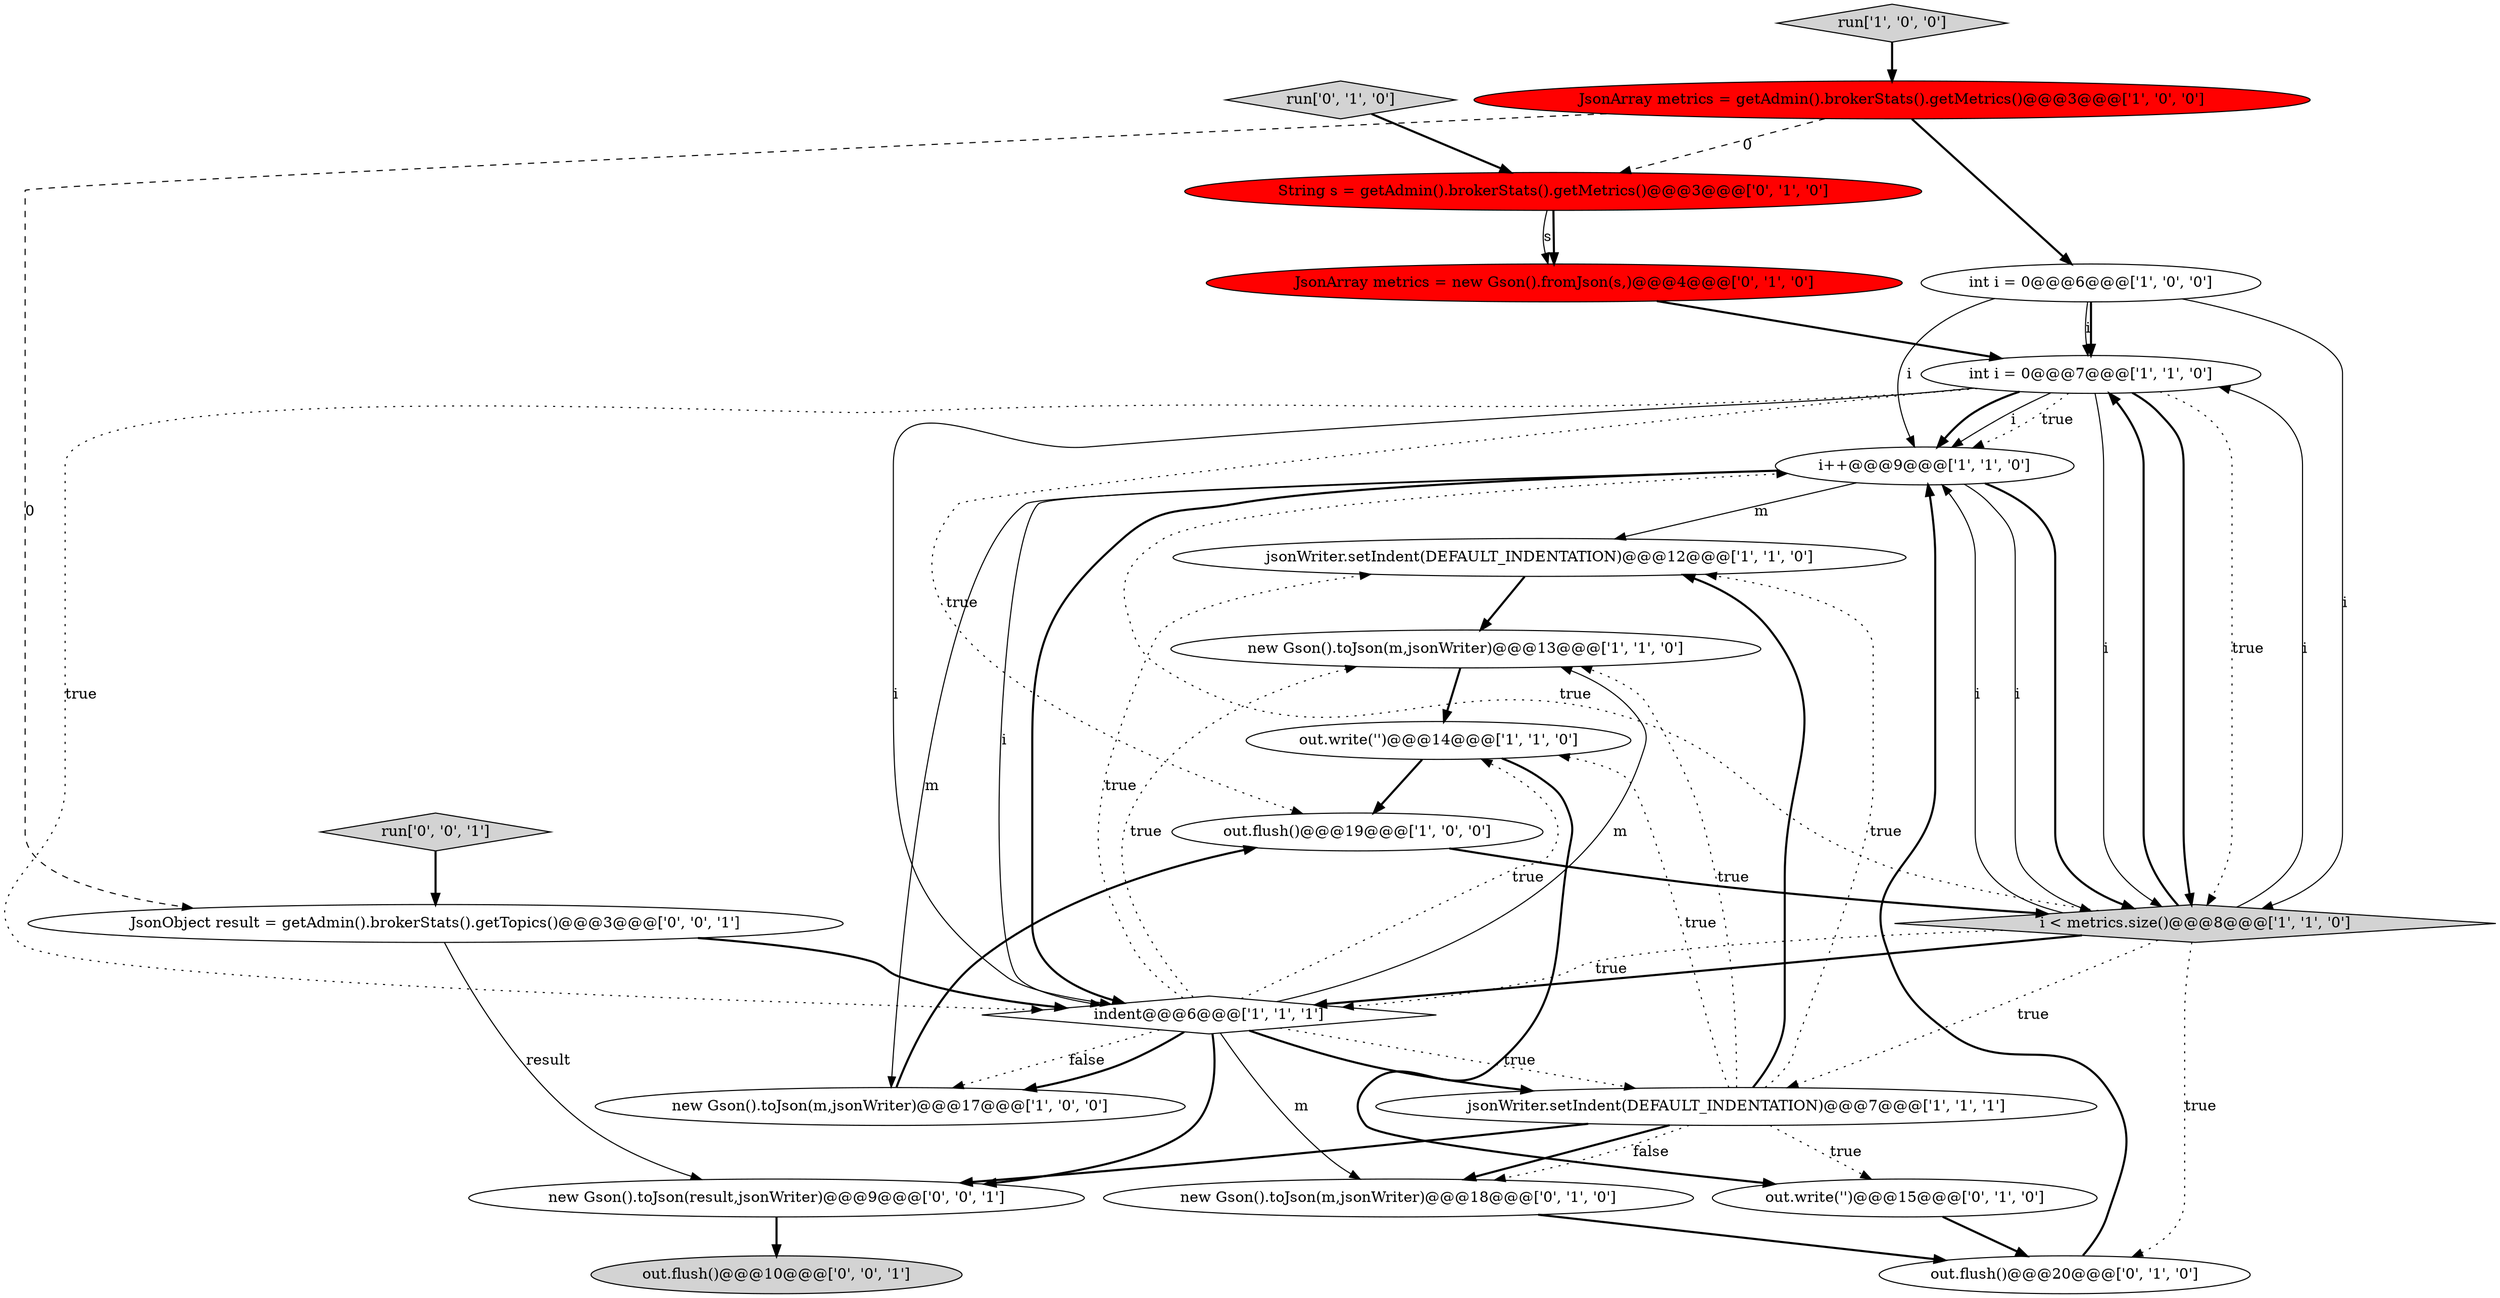 digraph {
5 [style = filled, label = "run['1', '0', '0']", fillcolor = lightgray, shape = diamond image = "AAA0AAABBB1BBB"];
4 [style = filled, label = "out.write('')@@@14@@@['1', '1', '0']", fillcolor = white, shape = ellipse image = "AAA0AAABBB1BBB"];
6 [style = filled, label = "jsonWriter.setIndent(DEFAULT_INDENTATION)@@@12@@@['1', '1', '0']", fillcolor = white, shape = ellipse image = "AAA0AAABBB1BBB"];
2 [style = filled, label = "i++@@@9@@@['1', '1', '0']", fillcolor = white, shape = ellipse image = "AAA0AAABBB1BBB"];
1 [style = filled, label = "jsonWriter.setIndent(DEFAULT_INDENTATION)@@@7@@@['1', '1', '1']", fillcolor = white, shape = ellipse image = "AAA0AAABBB1BBB"];
8 [style = filled, label = "indent@@@6@@@['1', '1', '1']", fillcolor = white, shape = diamond image = "AAA0AAABBB1BBB"];
17 [style = filled, label = "String s = getAdmin().brokerStats().getMetrics()@@@3@@@['0', '1', '0']", fillcolor = red, shape = ellipse image = "AAA1AAABBB2BBB"];
16 [style = filled, label = "out.flush()@@@20@@@['0', '1', '0']", fillcolor = white, shape = ellipse image = "AAA0AAABBB2BBB"];
13 [style = filled, label = "JsonArray metrics = new Gson().fromJson(s,)@@@4@@@['0', '1', '0']", fillcolor = red, shape = ellipse image = "AAA1AAABBB2BBB"];
22 [style = filled, label = "run['0', '0', '1']", fillcolor = lightgray, shape = diamond image = "AAA0AAABBB3BBB"];
19 [style = filled, label = "JsonObject result = getAdmin().brokerStats().getTopics()@@@3@@@['0', '0', '1']", fillcolor = white, shape = ellipse image = "AAA0AAABBB3BBB"];
3 [style = filled, label = "new Gson().toJson(m,jsonWriter)@@@13@@@['1', '1', '0']", fillcolor = white, shape = ellipse image = "AAA0AAABBB1BBB"];
10 [style = filled, label = "int i = 0@@@6@@@['1', '0', '0']", fillcolor = white, shape = ellipse image = "AAA0AAABBB1BBB"];
18 [style = filled, label = "out.write('')@@@15@@@['0', '1', '0']", fillcolor = white, shape = ellipse image = "AAA0AAABBB2BBB"];
11 [style = filled, label = "i < metrics.size()@@@8@@@['1', '1', '0']", fillcolor = lightgray, shape = diamond image = "AAA0AAABBB1BBB"];
20 [style = filled, label = "new Gson().toJson(result,jsonWriter)@@@9@@@['0', '0', '1']", fillcolor = white, shape = ellipse image = "AAA0AAABBB3BBB"];
15 [style = filled, label = "new Gson().toJson(m,jsonWriter)@@@18@@@['0', '1', '0']", fillcolor = white, shape = ellipse image = "AAA0AAABBB2BBB"];
0 [style = filled, label = "int i = 0@@@7@@@['1', '1', '0']", fillcolor = white, shape = ellipse image = "AAA0AAABBB1BBB"];
9 [style = filled, label = "out.flush()@@@19@@@['1', '0', '0']", fillcolor = white, shape = ellipse image = "AAA0AAABBB1BBB"];
21 [style = filled, label = "out.flush()@@@10@@@['0', '0', '1']", fillcolor = lightgray, shape = ellipse image = "AAA0AAABBB3BBB"];
7 [style = filled, label = "new Gson().toJson(m,jsonWriter)@@@17@@@['1', '0', '0']", fillcolor = white, shape = ellipse image = "AAA0AAABBB1BBB"];
14 [style = filled, label = "run['0', '1', '0']", fillcolor = lightgray, shape = diamond image = "AAA0AAABBB2BBB"];
12 [style = filled, label = "JsonArray metrics = getAdmin().brokerStats().getMetrics()@@@3@@@['1', '0', '0']", fillcolor = red, shape = ellipse image = "AAA1AAABBB1BBB"];
8->7 [style = dotted, label="false"];
4->9 [style = bold, label=""];
6->3 [style = bold, label=""];
8->15 [style = solid, label="m"];
9->11 [style = bold, label=""];
22->19 [style = bold, label=""];
11->1 [style = dotted, label="true"];
1->15 [style = bold, label=""];
0->2 [style = bold, label=""];
10->2 [style = solid, label="i"];
10->0 [style = solid, label="i"];
1->20 [style = bold, label=""];
0->11 [style = bold, label=""];
12->17 [style = dashed, label="0"];
14->17 [style = bold, label=""];
4->18 [style = bold, label=""];
2->7 [style = solid, label="m"];
1->4 [style = dotted, label="true"];
16->2 [style = bold, label=""];
1->15 [style = dotted, label="false"];
15->16 [style = bold, label=""];
3->4 [style = bold, label=""];
8->4 [style = dotted, label="true"];
8->3 [style = dotted, label="true"];
19->8 [style = bold, label=""];
2->8 [style = solid, label="i"];
8->7 [style = bold, label=""];
10->11 [style = solid, label="i"];
1->3 [style = dotted, label="true"];
20->21 [style = bold, label=""];
0->8 [style = dotted, label="true"];
7->9 [style = bold, label=""];
8->1 [style = bold, label=""];
8->1 [style = dotted, label="true"];
1->18 [style = dotted, label="true"];
0->2 [style = solid, label="i"];
12->10 [style = bold, label=""];
11->0 [style = bold, label=""];
1->6 [style = bold, label=""];
8->20 [style = bold, label=""];
2->11 [style = solid, label="i"];
8->6 [style = dotted, label="true"];
11->2 [style = dotted, label="true"];
12->19 [style = dashed, label="0"];
5->12 [style = bold, label=""];
10->0 [style = bold, label=""];
17->13 [style = solid, label="s"];
0->11 [style = solid, label="i"];
11->2 [style = solid, label="i"];
0->8 [style = solid, label="i"];
8->3 [style = solid, label="m"];
11->16 [style = dotted, label="true"];
11->8 [style = bold, label=""];
1->6 [style = dotted, label="true"];
11->8 [style = dotted, label="true"];
17->13 [style = bold, label=""];
0->2 [style = dotted, label="true"];
11->0 [style = solid, label="i"];
0->11 [style = dotted, label="true"];
0->9 [style = dotted, label="true"];
19->20 [style = solid, label="result"];
2->11 [style = bold, label=""];
2->6 [style = solid, label="m"];
2->8 [style = bold, label=""];
13->0 [style = bold, label=""];
18->16 [style = bold, label=""];
}
